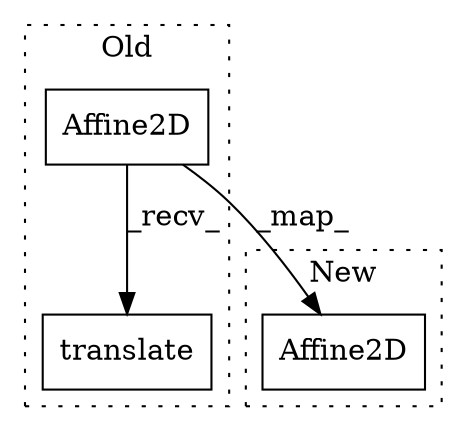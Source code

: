 digraph G {
subgraph cluster0 {
1 [label="Affine2D" a="32" s="7686" l="10" shape="box"];
3 [label="translate" a="32" s="8022,8037" l="10,1" shape="box"];
label = "Old";
style="dotted";
}
subgraph cluster1 {
2 [label="Affine2D" a="32" s="7612" l="10" shape="box"];
label = "New";
style="dotted";
}
1 -> 2 [label="_map_"];
1 -> 3 [label="_recv_"];
}